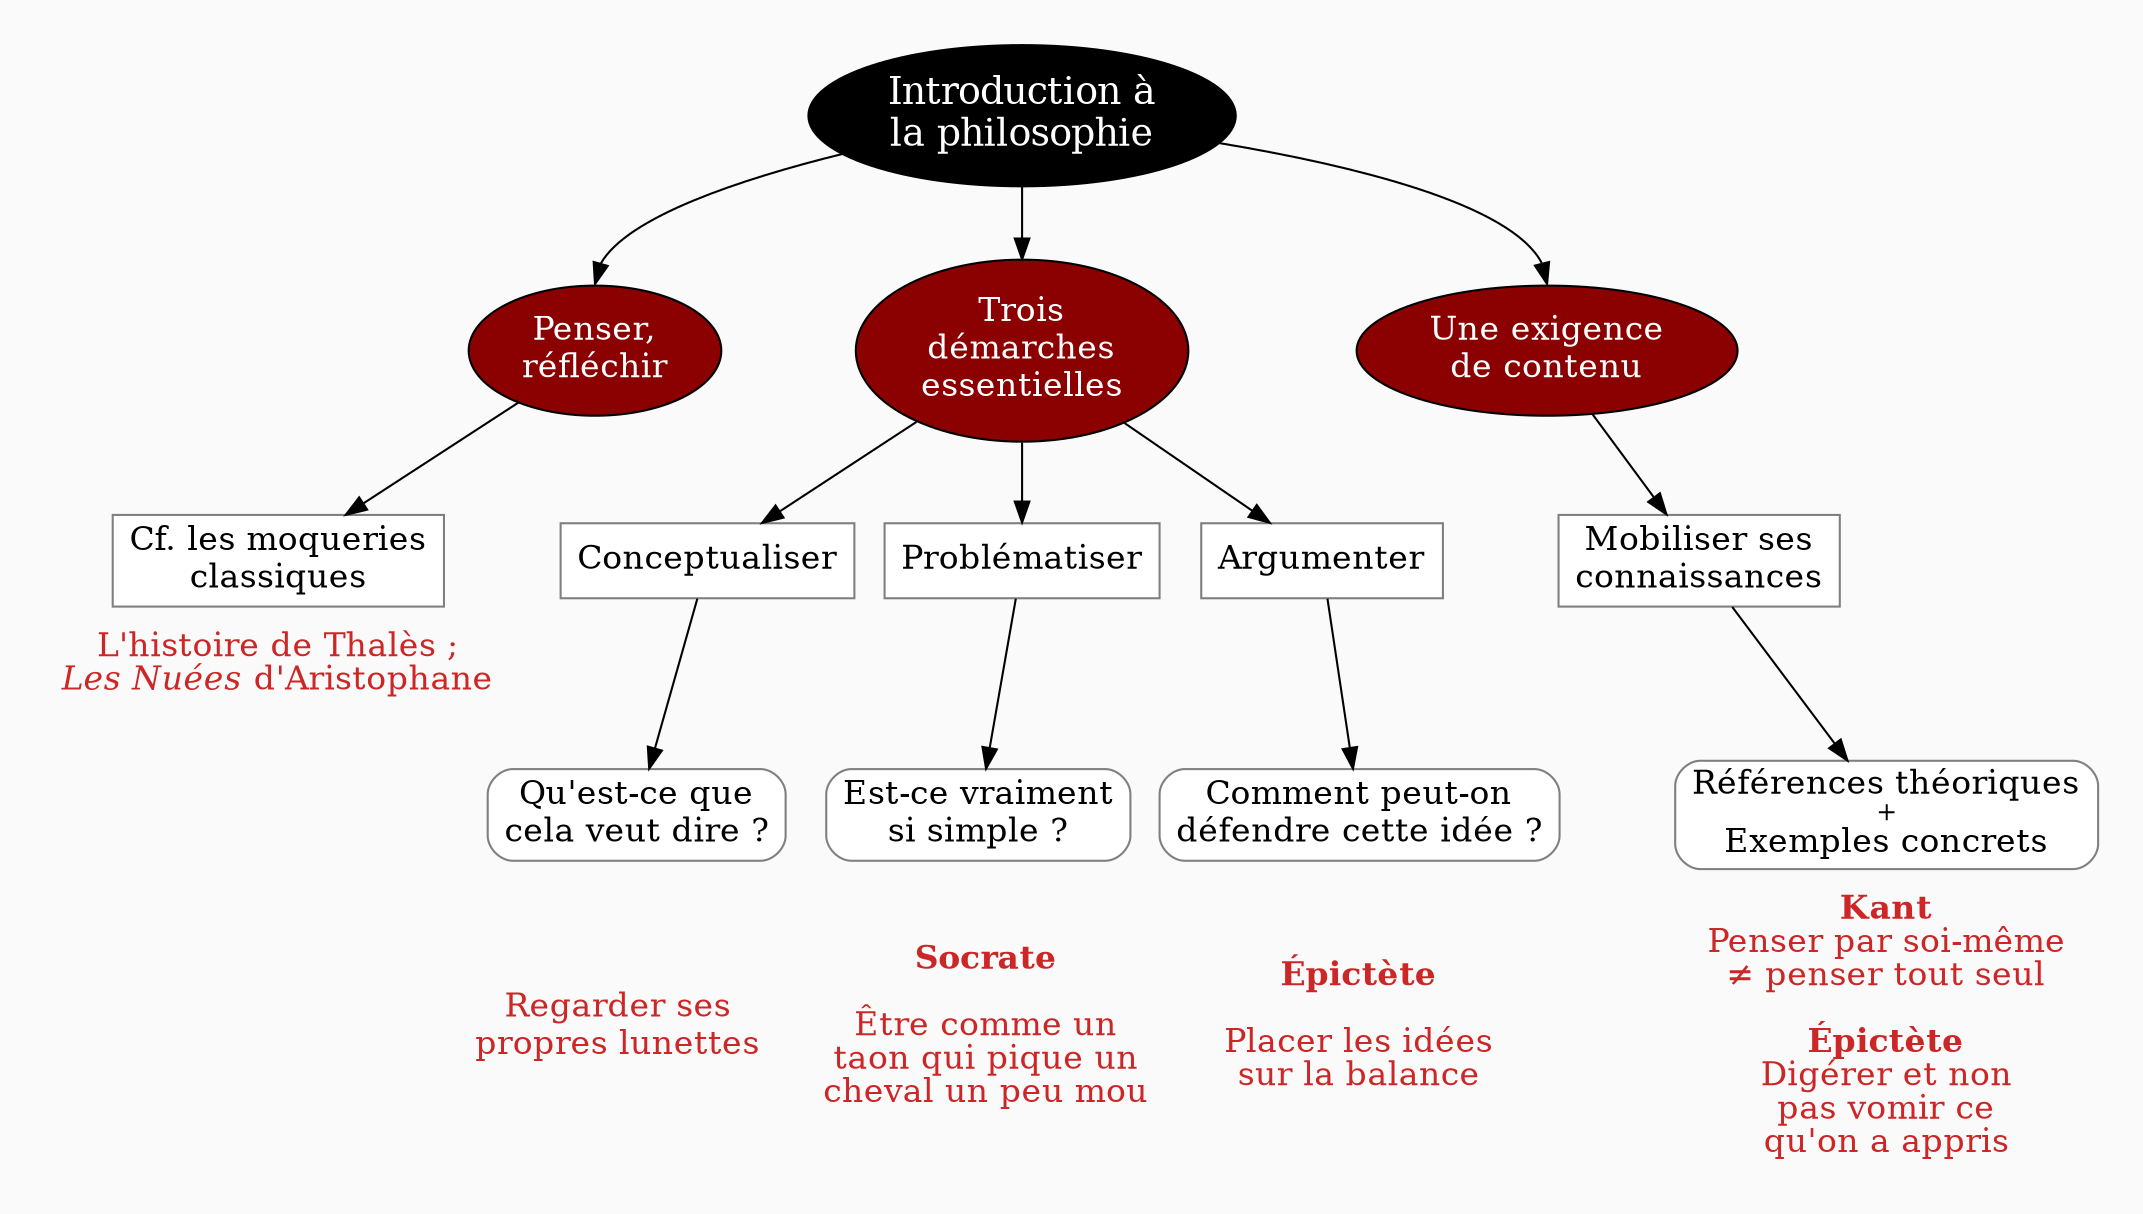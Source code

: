 digraph G {
// Template : diagram
// Usage : cours d'introduction à la philosophie
//rankdir=LR
splines=true
//splines=curved
bgcolor=grey98
pad=0.3
style=filled
edge[minlen=4]
ranksep=0.1
nodesep=0.2 // valeur à changer ?

// NIVEAU 1
node[style=filled; fillcolor=12 ; fontcolor=white ; fontsize=18]
// a1[label=""]
a1[label="Introduction à
la philosophie"]



// NIVEAU 2
node[style=filled;fillcolor=red4;fontcolor=white; fontsize=16]
// b1[label=""]
a1->{
b1[label="Penser,
réfléchir"]
b2[label="Trois
démarches
essentielles"]    
b3[label="Une exigence
de contenu"]
}[headport=n]

// NIVEAU 3 (sans intermédiaire)
node [shape=box; style=filled;fillcolor=white;fontcolor=black;color=grey50]
// c1[label=""]
b1->c1
c1[label="Cf. les moqueries
classiques"]

b2->{c2,c3,c4}
c2[label="Conceptualiser"]
c3[label="Problématiser"]
c4[label="Argumenter"]

b3->c5
c5[label="Mobiliser ses
connaissances"]

{rank=same;c1->c2[style=invis]}
{rank=same;c4->c5[style=invis]}

// INTERMEDIAIRE AVANT NIVEAU 3
node[style=filled;fillcolor=grey78;shape=oval]
// [arrowhead=none]
// bc1[label=""]

// NIVEAU 3 (avec intermédiaire)
node[style="filled";fillcolor=white;shape=box;color=grey50]
// c1[label=""]

// NIVEAU 4
node[style="filled, rounded";fillcolor=white;shape=box;color=grey50]
// d1[label=""]
c2->d1
d1[label="Qu'est-ce que
cela veut dire ?"]
c3->d2
d2[label="Est-ce vraiment
si simple ?"]
c4->d3
d3[label="Comment peut-on
défendre cette idée ?"]

c5->d4
d4[label=<Références théoriques<br/>
<font point-size="12">+<br/></font>
Exemples concrets>]


{rank=same;d3->d4[style=invis]}

// ETIQUETTES EN ROUGE
node[shape=plaintext;fontcolor=firebrick3;fillcolor=grey98]
// e1[label=< <B>= Titre</B><BR /><BR />Contenu<BR /> >]
// e1[label=""]
// ->e1[minlen=1;style=invis]

c1->e1[minlen=1;style=invis]

e1[label=<L'histoire de Thalès ;<br/>
<i>Les Nuées</i> d'Aristophane>]

d1->e2[minlen=1;style=invis]
e2[label="Regarder ses
propres lunettes"]

d2->e3[minlen=1;style=invis]
e3[label=<<b>Socrate</b><br/>
<br/>
Être comme un<br/>
taon qui pique un<br/>
cheval un peu mou>]

d3->e4[minlen=1;style=invis]
e4[label=<<b>Épictète</b><br/>
<br/>
Placer les idées<br/>
sur la balance>]

d4->e5[minlen=1;style=invis]
e5[label=<<b>Kant</b><br/>
Penser par soi-même<br/>
≠ penser tout seul<br/>
<br/>
<b>Épictète</b><br/>
Digérer et non<br/>
pas vomir ce<br/>
qu'on a appris>]

// Remarques
node[color=blue;shape=box;style=filled;margin=0.07;fontcolor=black;fontsize=13]
edge[color=blue;arrowhead="none";xlabel="";style=dashed]
// r1[label=""]
// {rank=same;->r1}
// {rank=same;r1->[dir=back]}


}
